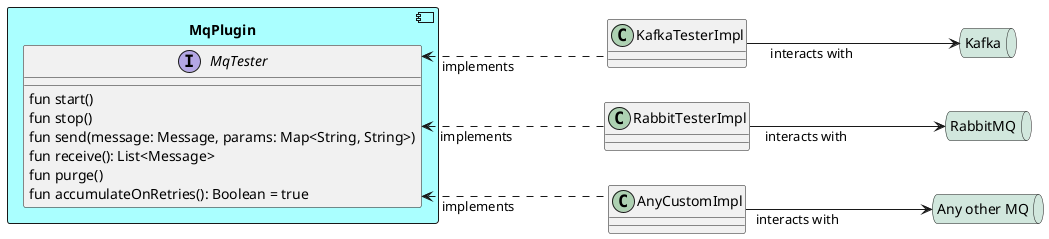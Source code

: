 @startuml
allowmixing
left to right direction
skinparam linetype ortho

component MqPlugin #AFF {
    interface MqTester {
          fun start()
          fun stop()
          fun send(message: Message, params: Map<String, String>)
          fun receive(): List<Message>
          fun purge()
          fun accumulateOnRetries(): Boolean = true
    }
}

together {
    class KafkaTesterImpl
    class RabbitTesterImpl
    class AnyCustomImpl
    queue RabbitMQ #d1e7dd
    queue Kafka #d1e7dd
    queue "Any other MQ" #d1e7dd

    RabbitTesterImpl ----> RabbitMQ :interacts with
    KafkaTesterImpl ----> Kafka :interacts with
    AnyCustomImpl ----> "Any other MQ" :interacts with
}

MqTester <.... KafkaTesterImpl :implements
MqTester <.. RabbitTesterImpl :implements
MqTester <.. AnyCustomImpl :implements

KafkaTesterImpl -[hidden] RabbitTesterImpl
RabbitTesterImpl -[hidden] AnyCustomImpl
@enduml
